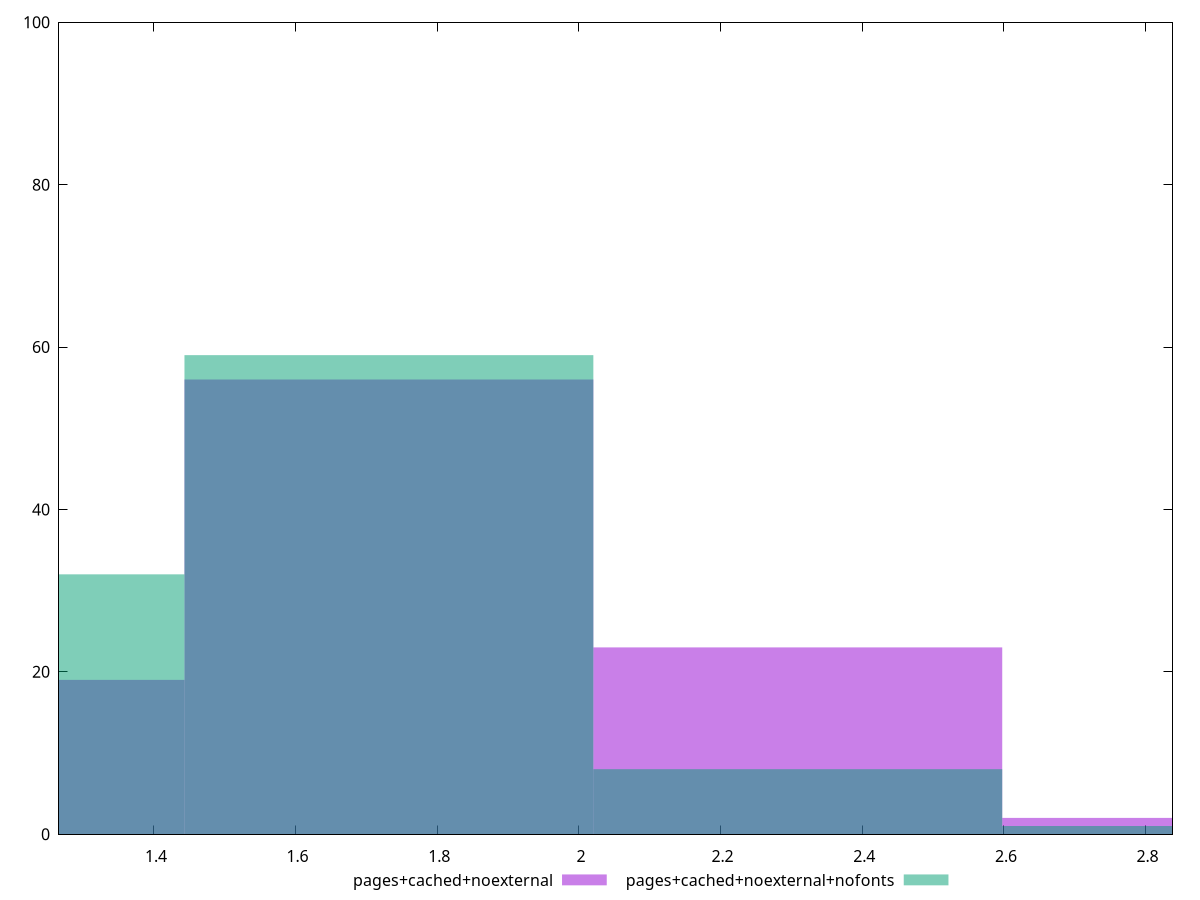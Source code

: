 reset

$pagesCachedNoexternal <<EOF
2.3089932623884186 23
1.1544966311942093 19
1.731744946791314 56
2.8862415779855235 2
EOF

$pagesCachedNoexternalNofonts <<EOF
1.731744946791314 59
1.1544966311942093 32
2.3089932623884186 8
2.8862415779855235 1
EOF

set key outside below
set boxwidth 0.5772483155971047
set xrange [1.266:2.838]
set yrange [0:100]
set style fill transparent solid 0.5 noborder
set terminal svg size 640, 500 enhanced background rgb 'white'
set output "report_00007_2020-12-11T15:55:29.892Z/server-response-time/comparison/histogram/5_vs_6.svg"

plot $pagesCachedNoexternal title "pages+cached+noexternal" with boxes, \
     $pagesCachedNoexternalNofonts title "pages+cached+noexternal+nofonts" with boxes

reset
